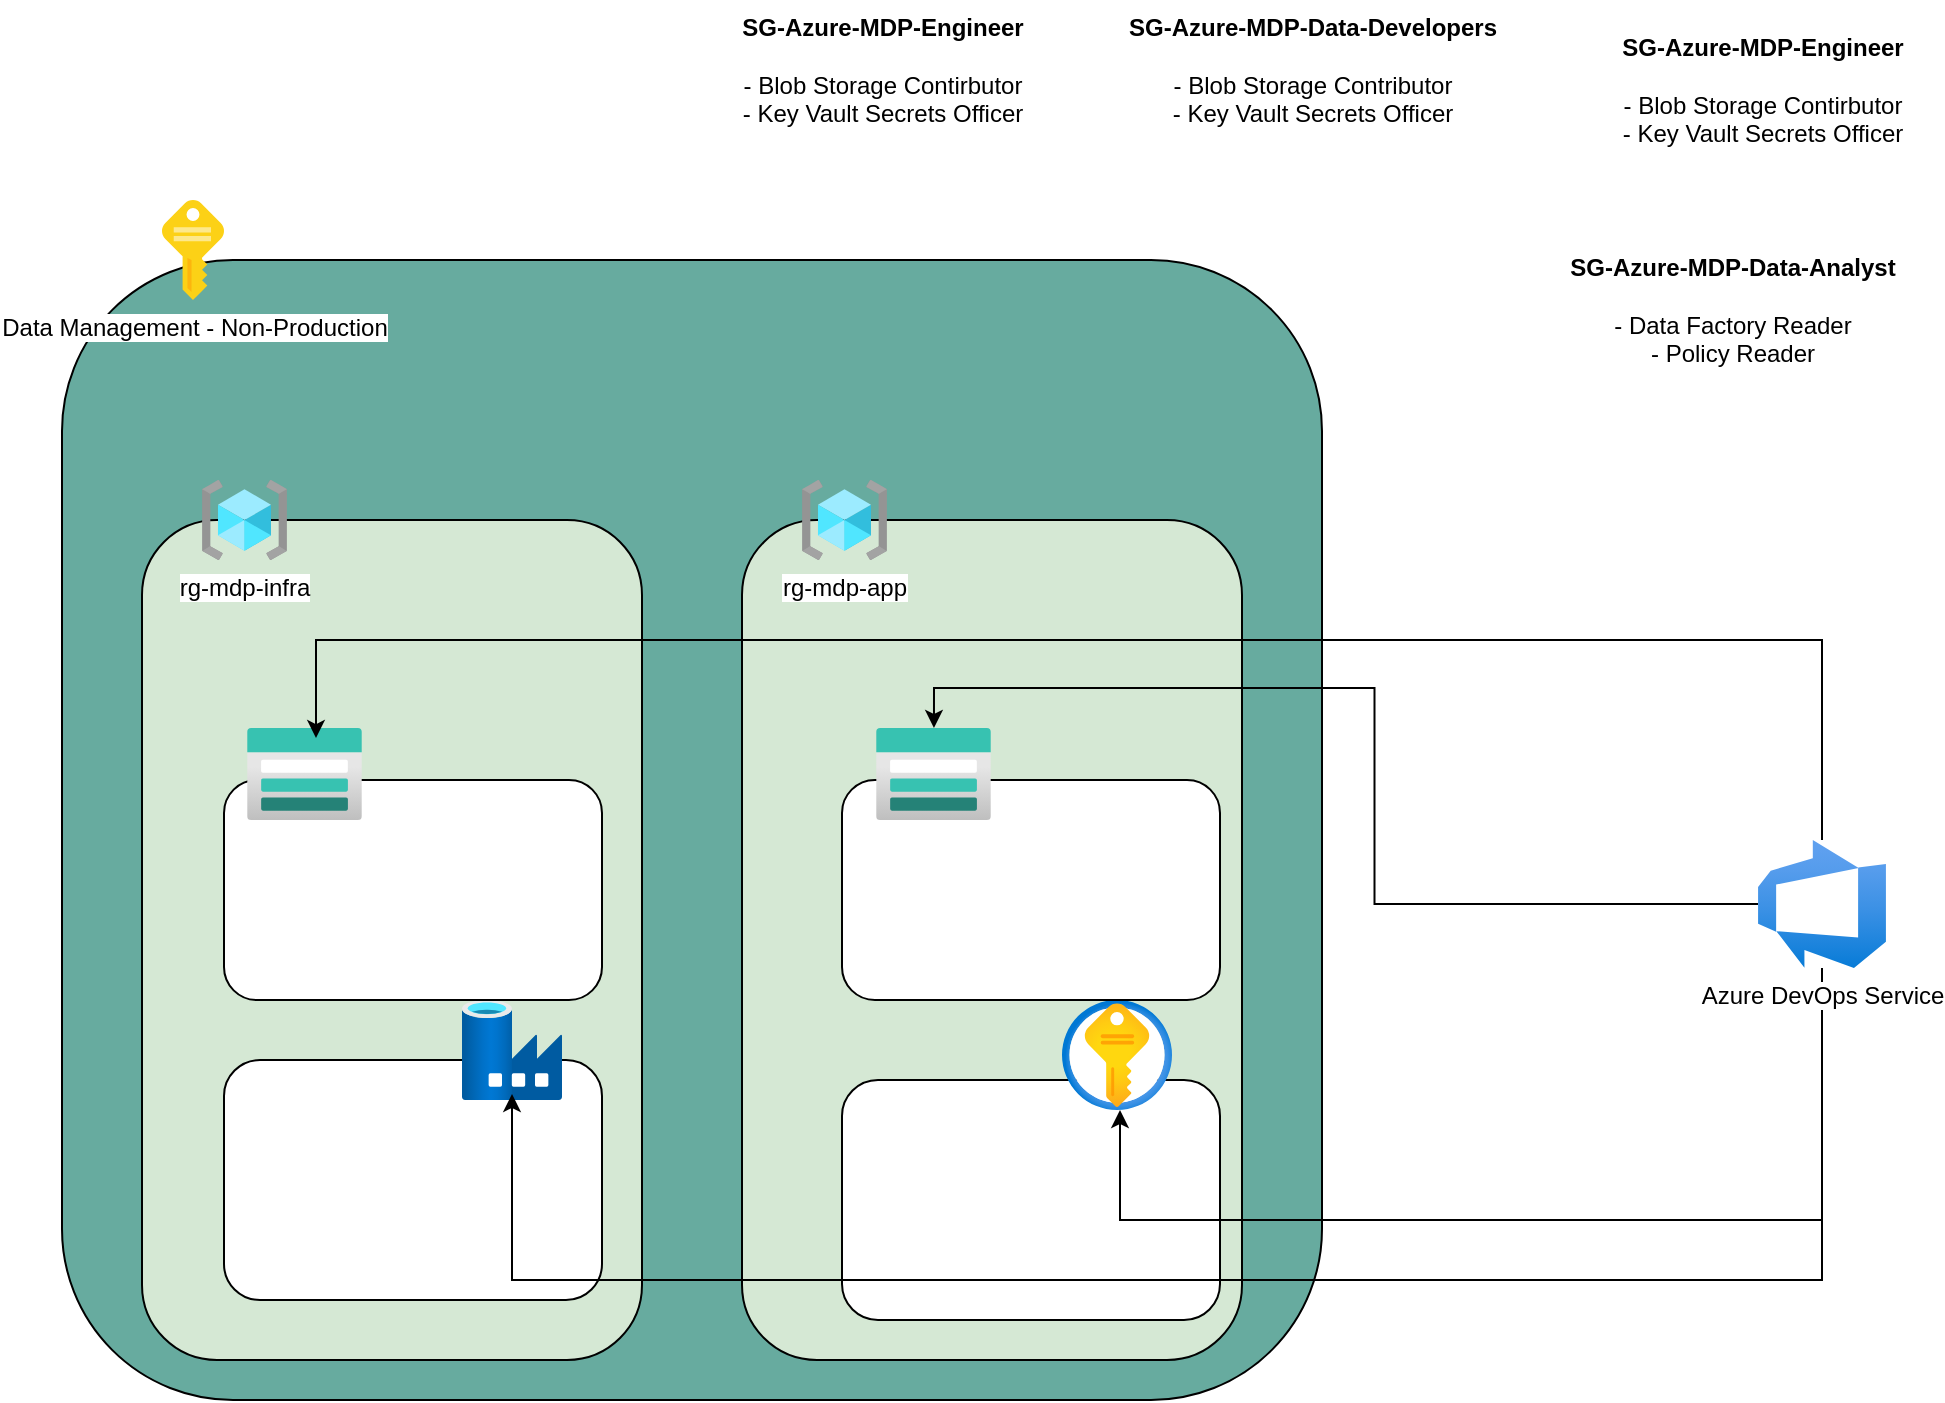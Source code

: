 <mxfile version="21.7.1" type="github">
  <diagram name="Page-1" id="C-AgzObuSpGEJH9MZPCi">
    <mxGraphModel dx="1450" dy="749" grid="1" gridSize="10" guides="1" tooltips="1" connect="1" arrows="1" fold="1" page="1" pageScale="1" pageWidth="1169" pageHeight="827" math="0" shadow="0">
      <root>
        <mxCell id="0" />
        <mxCell id="1" parent="0" />
        <mxCell id="tQHCMrDT34ir8bHBtCiH-1" value="" style="rounded=1;whiteSpace=wrap;html=1;color=#E5E8E8;fillColor=#67AB9F;" parent="1" vertex="1">
          <mxGeometry x="120" y="180" width="630" height="570" as="geometry" />
        </mxCell>
        <mxCell id="tQHCMrDT34ir8bHBtCiH-2" value="Data Management - Non-Production" style="image;sketch=0;aspect=fixed;html=1;points=[];align=center;fontSize=12;image=img/lib/mscae/Key.svg;" parent="1" vertex="1">
          <mxGeometry x="170" y="150" width="31" height="50" as="geometry" />
        </mxCell>
        <mxCell id="tQHCMrDT34ir8bHBtCiH-3" value="" style="rounded=1;whiteSpace=wrap;html=1;fillColor=#D5E8D4;" parent="1" vertex="1">
          <mxGeometry x="160" y="310" width="250" height="420" as="geometry" />
        </mxCell>
        <mxCell id="tQHCMrDT34ir8bHBtCiH-4" value="" style="rounded=1;whiteSpace=wrap;html=1;fillColor=#D5E8D4;" parent="1" vertex="1">
          <mxGeometry x="460" y="310" width="250" height="420" as="geometry" />
        </mxCell>
        <mxCell id="tQHCMrDT34ir8bHBtCiH-5" value="rg-mdp-infra" style="image;aspect=fixed;html=1;points=[];align=center;fontSize=12;image=img/lib/azure2/general/Resource_Groups.svg;" parent="1" vertex="1">
          <mxGeometry x="190" y="290" width="42.5" height="40" as="geometry" />
        </mxCell>
        <mxCell id="tQHCMrDT34ir8bHBtCiH-6" value="rg-mdp-app" style="image;aspect=fixed;html=1;points=[];align=center;fontSize=12;image=img/lib/azure2/general/Resource_Groups.svg;" parent="1" vertex="1">
          <mxGeometry x="490" y="290" width="42.5" height="40" as="geometry" />
        </mxCell>
        <mxCell id="tQHCMrDT34ir8bHBtCiH-10" value="" style="rounded=1;whiteSpace=wrap;html=1;" parent="1" vertex="1">
          <mxGeometry x="201" y="580" width="189" height="120" as="geometry" />
        </mxCell>
        <mxCell id="tQHCMrDT34ir8bHBtCiH-7" value="" style="image;aspect=fixed;html=1;points=[];align=center;fontSize=12;image=img/lib/azure2/databases/Data_Factory.svg;" parent="1" vertex="1">
          <mxGeometry x="320" y="550" width="50" height="50" as="geometry" />
        </mxCell>
        <mxCell id="tQHCMrDT34ir8bHBtCiH-11" value="" style="rounded=1;whiteSpace=wrap;html=1;" parent="1" vertex="1">
          <mxGeometry x="510" y="590" width="189" height="120" as="geometry" />
        </mxCell>
        <mxCell id="tQHCMrDT34ir8bHBtCiH-9" value="" style="image;aspect=fixed;html=1;points=[];align=center;fontSize=12;image=img/lib/azure2/security/Key_Vaults.svg;" parent="1" vertex="1">
          <mxGeometry x="620" y="550" width="55" height="55" as="geometry" />
        </mxCell>
        <mxCell id="tQHCMrDT34ir8bHBtCiH-14" value="" style="rounded=1;whiteSpace=wrap;html=1;" parent="1" vertex="1">
          <mxGeometry x="510" y="440" width="189" height="110" as="geometry" />
        </mxCell>
        <mxCell id="tQHCMrDT34ir8bHBtCiH-13" value="" style="rounded=1;whiteSpace=wrap;html=1;" parent="1" vertex="1">
          <mxGeometry x="201" y="440" width="189" height="110" as="geometry" />
        </mxCell>
        <mxCell id="tQHCMrDT34ir8bHBtCiH-12" value="" style="image;aspect=fixed;html=1;points=[];align=center;fontSize=12;image=img/lib/azure2/storage/Storage_Accounts.svg;" parent="1" vertex="1">
          <mxGeometry x="212.5" y="414" width="57.5" height="46" as="geometry" />
        </mxCell>
        <mxCell id="tQHCMrDT34ir8bHBtCiH-15" value="" style="image;aspect=fixed;html=1;points=[];align=center;fontSize=12;image=img/lib/azure2/storage/Storage_Accounts.svg;" parent="1" vertex="1">
          <mxGeometry x="527" y="414" width="57.5" height="46" as="geometry" />
        </mxCell>
        <mxCell id="tQHCMrDT34ir8bHBtCiH-18" style="edgeStyle=orthogonalEdgeStyle;rounded=0;orthogonalLoop=1;jettySize=auto;html=1;entryX=0.6;entryY=0.109;entryDx=0;entryDy=0;entryPerimeter=0;" parent="1" source="tQHCMrDT34ir8bHBtCiH-16" target="tQHCMrDT34ir8bHBtCiH-12" edge="1">
          <mxGeometry relative="1" as="geometry">
            <Array as="points">
              <mxPoint x="1000" y="370" />
              <mxPoint x="247" y="370" />
            </Array>
          </mxGeometry>
        </mxCell>
        <mxCell id="tQHCMrDT34ir8bHBtCiH-19" style="edgeStyle=orthogonalEdgeStyle;rounded=0;orthogonalLoop=1;jettySize=auto;html=1;entryX=0.504;entryY=0;entryDx=0;entryDy=0;entryPerimeter=0;" parent="1" source="tQHCMrDT34ir8bHBtCiH-16" target="tQHCMrDT34ir8bHBtCiH-15" edge="1">
          <mxGeometry relative="1" as="geometry" />
        </mxCell>
        <mxCell id="tQHCMrDT34ir8bHBtCiH-22" style="edgeStyle=orthogonalEdgeStyle;rounded=0;orthogonalLoop=1;jettySize=auto;html=1;entryX=0.5;entryY=0.94;entryDx=0;entryDy=0;entryPerimeter=0;" parent="1" source="tQHCMrDT34ir8bHBtCiH-16" target="tQHCMrDT34ir8bHBtCiH-7" edge="1">
          <mxGeometry relative="1" as="geometry">
            <Array as="points">
              <mxPoint x="1000" y="690" />
              <mxPoint x="345" y="690" />
            </Array>
          </mxGeometry>
        </mxCell>
        <mxCell id="tQHCMrDT34ir8bHBtCiH-23" style="edgeStyle=orthogonalEdgeStyle;rounded=0;orthogonalLoop=1;jettySize=auto;html=1;" parent="1" source="tQHCMrDT34ir8bHBtCiH-16" target="tQHCMrDT34ir8bHBtCiH-9" edge="1">
          <mxGeometry relative="1" as="geometry">
            <mxPoint x="649" y="610" as="targetPoint" />
            <Array as="points">
              <mxPoint x="1000" y="660" />
              <mxPoint x="649" y="660" />
            </Array>
          </mxGeometry>
        </mxCell>
        <mxCell id="tQHCMrDT34ir8bHBtCiH-16" value="Azure DevOps Service&lt;br&gt;" style="image;aspect=fixed;html=1;points=[];align=center;fontSize=12;image=img/lib/azure2/devops/Azure_DevOps.svg;" parent="1" vertex="1">
          <mxGeometry x="968" y="470" width="64" height="64" as="geometry" />
        </mxCell>
        <mxCell id="tQHCMrDT34ir8bHBtCiH-26" value="&lt;b&gt;SG-Azure-MDP-Data-Developers&lt;/b&gt;&lt;br style=&quot;border-color: var(--border-color);&quot;&gt;&lt;br style=&quot;border-color: var(--border-color);&quot;&gt;&lt;span style=&quot;&quot;&gt;- Blob Storage Contributor&lt;/span&gt;&lt;br style=&quot;border-color: var(--border-color);&quot;&gt;&lt;span style=&quot;&quot;&gt;- Key Vault Secrets Officer&lt;/span&gt;" style="text;html=1;align=center;verticalAlign=middle;resizable=0;points=[];autosize=1;strokeColor=none;fillColor=none;" parent="1" vertex="1">
          <mxGeometry x="640" y="50" width="210" height="70" as="geometry" />
        </mxCell>
        <mxCell id="tQHCMrDT34ir8bHBtCiH-27" value="&lt;b style=&quot;border-color: var(--border-color);&quot;&gt;SG-Azure-MDP-Data-Analyst&lt;/b&gt;&lt;br style=&quot;border-color: var(--border-color);&quot;&gt;&lt;br style=&quot;border-color: var(--border-color);&quot;&gt;- Data Factory Reader&lt;br style=&quot;border-color: var(--border-color);&quot;&gt;&lt;span style=&quot;&quot;&gt;- Policy Reader&lt;/span&gt;" style="text;html=1;align=center;verticalAlign=middle;resizable=0;points=[];autosize=1;strokeColor=none;fillColor=none;" parent="1" vertex="1">
          <mxGeometry x="860" y="170" width="190" height="70" as="geometry" />
        </mxCell>
        <mxCell id="tQHCMrDT34ir8bHBtCiH-28" value="&lt;b style=&quot;border-color: var(--border-color);&quot;&gt;SG-Azure-MDP-Engineer&lt;/b&gt;&lt;br style=&quot;border-color: var(--border-color);&quot;&gt;&lt;br style=&quot;border-color: var(--border-color);&quot;&gt;- Blob Storage Contirbutor&lt;br style=&quot;border-color: var(--border-color);&quot;&gt;&lt;span style=&quot;&quot;&gt;-&amp;nbsp;Key Vault Secrets Officer&lt;/span&gt;" style="text;html=1;align=center;verticalAlign=middle;resizable=0;points=[];autosize=1;strokeColor=none;fillColor=none;" parent="1" vertex="1">
          <mxGeometry x="890" y="60" width="160" height="70" as="geometry" />
        </mxCell>
        <mxCell id="tQHCMrDT34ir8bHBtCiH-25" value="&lt;b style=&quot;border-color: var(--border-color);&quot;&gt;SG-Azure-MDP-Engineer&lt;/b&gt;&lt;br style=&quot;border-color: var(--border-color);&quot;&gt;&lt;br style=&quot;border-color: var(--border-color);&quot;&gt;- Blob Storage Contirbutor&lt;br style=&quot;border-color: var(--border-color);&quot;&gt;&lt;span style=&quot;&quot;&gt;-&amp;nbsp;Key Vault Secrets Officer&lt;/span&gt;" style="text;html=1;align=center;verticalAlign=middle;resizable=0;points=[];autosize=1;strokeColor=none;fillColor=none;" parent="1" vertex="1">
          <mxGeometry x="450" y="50" width="160" height="70" as="geometry" />
        </mxCell>
      </root>
    </mxGraphModel>
  </diagram>
</mxfile>
